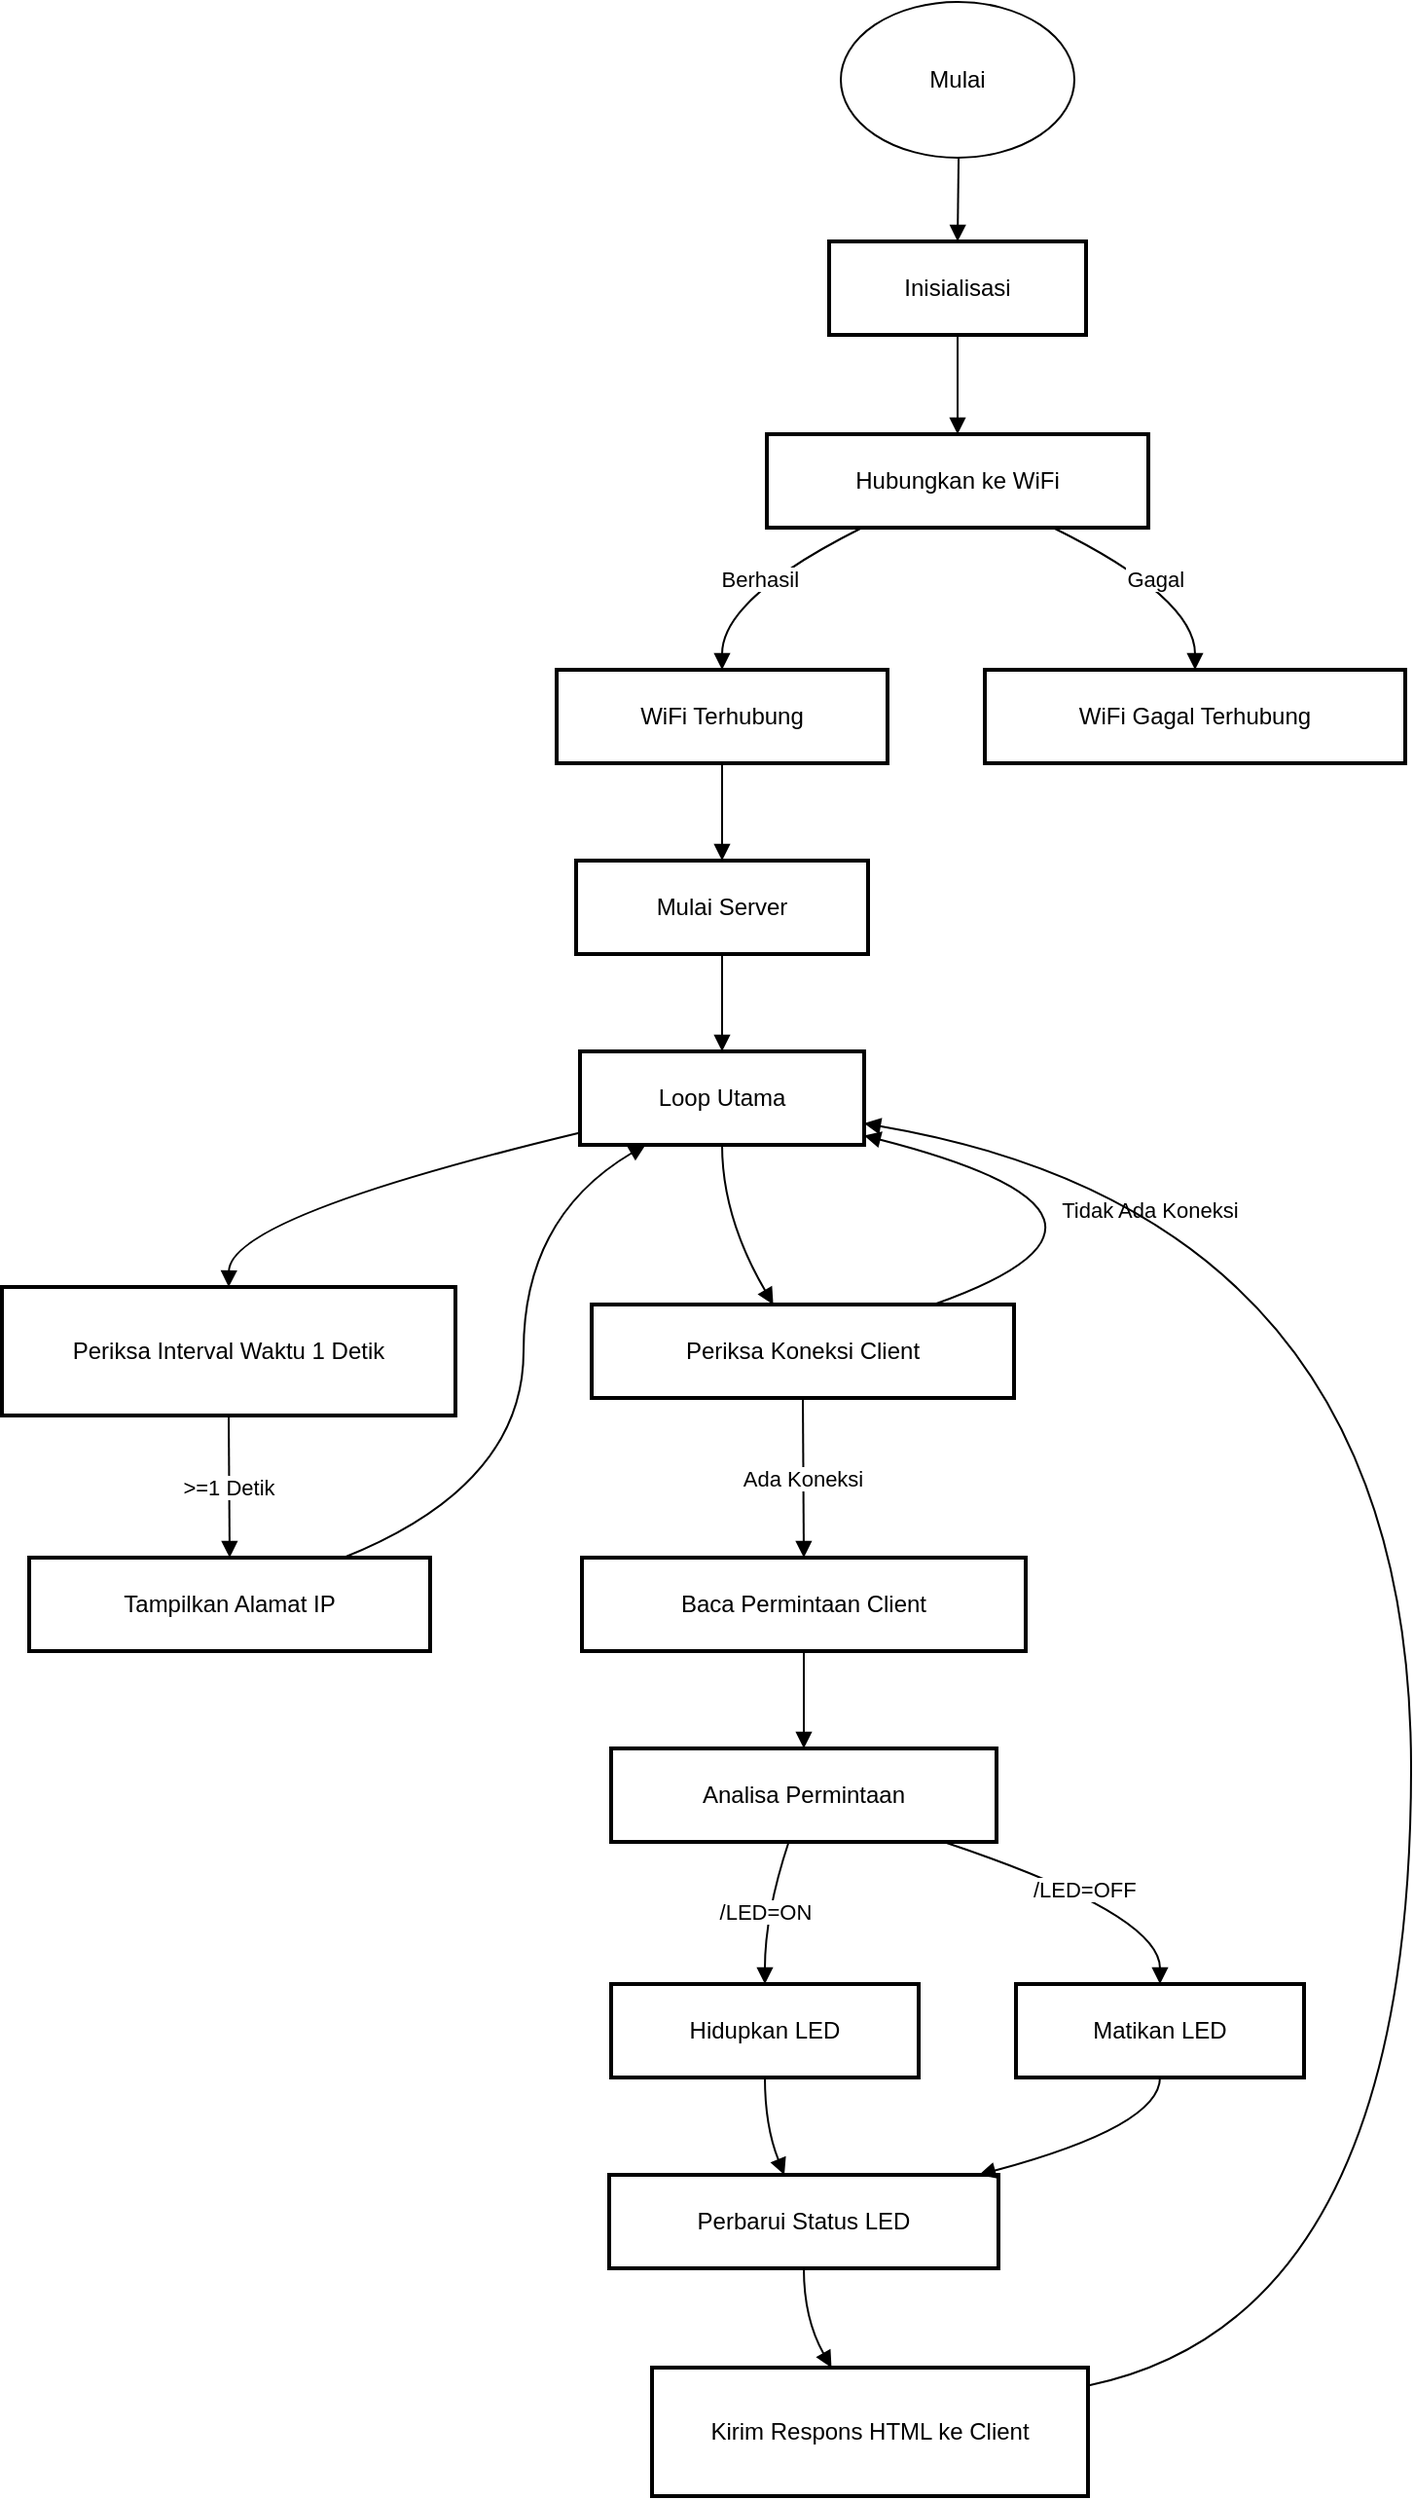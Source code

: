 <mxfile version="24.8.6">
  <diagram name="Page-1" id="M3DEPpG2RI8Rqp9_b_BL">
    <mxGraphModel dx="1050" dy="1622" grid="1" gridSize="10" guides="1" tooltips="1" connect="1" arrows="1" fold="1" page="1" pageScale="1" pageWidth="850" pageHeight="1100" math="0" shadow="0">
      <root>
        <mxCell id="0" />
        <mxCell id="1" parent="0" />
        <mxCell id="tUMnbCgy8neXQ2kqaqEt-2" value="Inisialisasi" style="whiteSpace=wrap;strokeWidth=2;" vertex="1" parent="1">
          <mxGeometry x="445" y="103" width="132" height="48" as="geometry" />
        </mxCell>
        <mxCell id="tUMnbCgy8neXQ2kqaqEt-3" value="Hubungkan ke WiFi" style="whiteSpace=wrap;strokeWidth=2;" vertex="1" parent="1">
          <mxGeometry x="413" y="202" width="196" height="48" as="geometry" />
        </mxCell>
        <mxCell id="tUMnbCgy8neXQ2kqaqEt-4" value="WiFi Terhubung" style="whiteSpace=wrap;strokeWidth=2;" vertex="1" parent="1">
          <mxGeometry x="305" y="323" width="170" height="48" as="geometry" />
        </mxCell>
        <mxCell id="tUMnbCgy8neXQ2kqaqEt-5" value="WiFi Gagal Terhubung" style="whiteSpace=wrap;strokeWidth=2;" vertex="1" parent="1">
          <mxGeometry x="525" y="323" width="216" height="48" as="geometry" />
        </mxCell>
        <mxCell id="tUMnbCgy8neXQ2kqaqEt-6" value="Mulai Server" style="whiteSpace=wrap;strokeWidth=2;" vertex="1" parent="1">
          <mxGeometry x="315" y="421" width="150" height="48" as="geometry" />
        </mxCell>
        <mxCell id="tUMnbCgy8neXQ2kqaqEt-7" value="Loop Utama" style="whiteSpace=wrap;strokeWidth=2;" vertex="1" parent="1">
          <mxGeometry x="317" y="519" width="146" height="48" as="geometry" />
        </mxCell>
        <mxCell id="tUMnbCgy8neXQ2kqaqEt-8" value="Periksa Interval Waktu 1 Detik" style="whiteSpace=wrap;strokeWidth=2;" vertex="1" parent="1">
          <mxGeometry x="20" y="640" width="233" height="66" as="geometry" />
        </mxCell>
        <mxCell id="tUMnbCgy8neXQ2kqaqEt-9" value="Tampilkan Alamat IP" style="whiteSpace=wrap;strokeWidth=2;" vertex="1" parent="1">
          <mxGeometry x="34" y="779" width="206" height="48" as="geometry" />
        </mxCell>
        <mxCell id="tUMnbCgy8neXQ2kqaqEt-10" value="Periksa Koneksi Client" style="whiteSpace=wrap;strokeWidth=2;" vertex="1" parent="1">
          <mxGeometry x="323" y="649" width="217" height="48" as="geometry" />
        </mxCell>
        <mxCell id="tUMnbCgy8neXQ2kqaqEt-11" value="Baca Permintaan Client" style="whiteSpace=wrap;strokeWidth=2;" vertex="1" parent="1">
          <mxGeometry x="318" y="779" width="228" height="48" as="geometry" />
        </mxCell>
        <mxCell id="tUMnbCgy8neXQ2kqaqEt-12" value="Analisa Permintaan" style="whiteSpace=wrap;strokeWidth=2;" vertex="1" parent="1">
          <mxGeometry x="333" y="877" width="198" height="48" as="geometry" />
        </mxCell>
        <mxCell id="tUMnbCgy8neXQ2kqaqEt-13" value="Hidupkan LED" style="whiteSpace=wrap;strokeWidth=2;" vertex="1" parent="1">
          <mxGeometry x="333" y="998" width="158" height="48" as="geometry" />
        </mxCell>
        <mxCell id="tUMnbCgy8neXQ2kqaqEt-14" value="Matikan LED" style="whiteSpace=wrap;strokeWidth=2;" vertex="1" parent="1">
          <mxGeometry x="541" y="998" width="148" height="48" as="geometry" />
        </mxCell>
        <mxCell id="tUMnbCgy8neXQ2kqaqEt-15" value="Perbarui Status LED" style="whiteSpace=wrap;strokeWidth=2;" vertex="1" parent="1">
          <mxGeometry x="332" y="1096" width="200" height="48" as="geometry" />
        </mxCell>
        <mxCell id="tUMnbCgy8neXQ2kqaqEt-16" value="Kirim Respons HTML ke Client" style="whiteSpace=wrap;strokeWidth=2;" vertex="1" parent="1">
          <mxGeometry x="354" y="1195" width="224" height="66" as="geometry" />
        </mxCell>
        <mxCell id="tUMnbCgy8neXQ2kqaqEt-17" value="" style="curved=1;startArrow=none;endArrow=block;exitX=0.51;exitY=1.01;entryX=0.5;entryY=0.01;rounded=0;" edge="1" parent="1" target="tUMnbCgy8neXQ2kqaqEt-2">
          <mxGeometry relative="1" as="geometry">
            <Array as="points" />
            <mxPoint x="511.608" y="53" as="sourcePoint" />
          </mxGeometry>
        </mxCell>
        <mxCell id="tUMnbCgy8neXQ2kqaqEt-18" value="" style="curved=1;startArrow=none;endArrow=block;exitX=0.5;exitY=1.02;entryX=0.5;entryY=0;rounded=0;" edge="1" parent="1" source="tUMnbCgy8neXQ2kqaqEt-2" target="tUMnbCgy8neXQ2kqaqEt-3">
          <mxGeometry relative="1" as="geometry">
            <Array as="points" />
          </mxGeometry>
        </mxCell>
        <mxCell id="tUMnbCgy8neXQ2kqaqEt-19" value="Berhasil" style="curved=1;startArrow=none;endArrow=block;exitX=0.25;exitY=1;entryX=0.5;entryY=-0.01;rounded=0;" edge="1" parent="1" source="tUMnbCgy8neXQ2kqaqEt-3" target="tUMnbCgy8neXQ2kqaqEt-4">
          <mxGeometry relative="1" as="geometry">
            <Array as="points">
              <mxPoint x="390" y="286" />
            </Array>
          </mxGeometry>
        </mxCell>
        <mxCell id="tUMnbCgy8neXQ2kqaqEt-20" value="Gagal" style="curved=1;startArrow=none;endArrow=block;exitX=0.75;exitY=1;entryX=0.5;entryY=-0.01;rounded=0;" edge="1" parent="1" source="tUMnbCgy8neXQ2kqaqEt-3" target="tUMnbCgy8neXQ2kqaqEt-5">
          <mxGeometry relative="1" as="geometry">
            <Array as="points">
              <mxPoint x="633" y="286" />
            </Array>
          </mxGeometry>
        </mxCell>
        <mxCell id="tUMnbCgy8neXQ2kqaqEt-21" value="" style="curved=1;startArrow=none;endArrow=block;exitX=0.5;exitY=1;entryX=0.5;entryY=0;rounded=0;" edge="1" parent="1" source="tUMnbCgy8neXQ2kqaqEt-4" target="tUMnbCgy8neXQ2kqaqEt-6">
          <mxGeometry relative="1" as="geometry">
            <Array as="points" />
          </mxGeometry>
        </mxCell>
        <mxCell id="tUMnbCgy8neXQ2kqaqEt-22" value="" style="curved=1;startArrow=none;endArrow=block;exitX=0.5;exitY=1.01;entryX=0.5;entryY=0.01;rounded=0;" edge="1" parent="1" source="tUMnbCgy8neXQ2kqaqEt-6" target="tUMnbCgy8neXQ2kqaqEt-7">
          <mxGeometry relative="1" as="geometry">
            <Array as="points" />
          </mxGeometry>
        </mxCell>
        <mxCell id="tUMnbCgy8neXQ2kqaqEt-23" value="" style="curved=1;startArrow=none;endArrow=block;exitX=0;exitY=0.87;entryX=0.5;entryY=0;rounded=0;" edge="1" parent="1" source="tUMnbCgy8neXQ2kqaqEt-7" target="tUMnbCgy8neXQ2kqaqEt-8">
          <mxGeometry relative="1" as="geometry">
            <Array as="points">
              <mxPoint x="137" y="604" />
            </Array>
          </mxGeometry>
        </mxCell>
        <mxCell id="tUMnbCgy8neXQ2kqaqEt-24" value="&gt;=1 Detik" style="curved=1;startArrow=none;endArrow=block;exitX=0.5;exitY=1;entryX=0.5;entryY=-0.01;rounded=0;" edge="1" parent="1" source="tUMnbCgy8neXQ2kqaqEt-8" target="tUMnbCgy8neXQ2kqaqEt-9">
          <mxGeometry relative="1" as="geometry">
            <Array as="points" />
          </mxGeometry>
        </mxCell>
        <mxCell id="tUMnbCgy8neXQ2kqaqEt-25" value="" style="curved=1;startArrow=none;endArrow=block;exitX=0.79;exitY=-0.01;entryX=0.22;entryY=1.02;rounded=0;" edge="1" parent="1" source="tUMnbCgy8neXQ2kqaqEt-9" target="tUMnbCgy8neXQ2kqaqEt-7">
          <mxGeometry relative="1" as="geometry">
            <Array as="points">
              <mxPoint x="288" y="742" />
              <mxPoint x="288" y="604" />
            </Array>
          </mxGeometry>
        </mxCell>
        <mxCell id="tUMnbCgy8neXQ2kqaqEt-26" value="" style="curved=1;startArrow=none;endArrow=block;exitX=0.5;exitY=1.02;entryX=0.43;entryY=0;rounded=0;" edge="1" parent="1" source="tUMnbCgy8neXQ2kqaqEt-7" target="tUMnbCgy8neXQ2kqaqEt-10">
          <mxGeometry relative="1" as="geometry">
            <Array as="points">
              <mxPoint x="390" y="604" />
            </Array>
          </mxGeometry>
        </mxCell>
        <mxCell id="tUMnbCgy8neXQ2kqaqEt-27" value="Ada Koneksi" style="curved=1;startArrow=none;endArrow=block;exitX=0.5;exitY=1.01;entryX=0.5;entryY=-0.01;rounded=0;" edge="1" parent="1" source="tUMnbCgy8neXQ2kqaqEt-10" target="tUMnbCgy8neXQ2kqaqEt-11">
          <mxGeometry relative="1" as="geometry">
            <Array as="points" />
          </mxGeometry>
        </mxCell>
        <mxCell id="tUMnbCgy8neXQ2kqaqEt-28" value="Tidak Ada Koneksi" style="curved=1;startArrow=none;endArrow=block;exitX=0.81;exitY=0;entryX=1;entryY=0.9;rounded=0;" edge="1" parent="1" source="tUMnbCgy8neXQ2kqaqEt-10" target="tUMnbCgy8neXQ2kqaqEt-7">
          <mxGeometry relative="1" as="geometry">
            <Array as="points">
              <mxPoint x="626" y="604" />
            </Array>
          </mxGeometry>
        </mxCell>
        <mxCell id="tUMnbCgy8neXQ2kqaqEt-29" value="" style="curved=1;startArrow=none;endArrow=block;exitX=0.5;exitY=1;entryX=0.5;entryY=0;rounded=0;" edge="1" parent="1" source="tUMnbCgy8neXQ2kqaqEt-11" target="tUMnbCgy8neXQ2kqaqEt-12">
          <mxGeometry relative="1" as="geometry">
            <Array as="points" />
          </mxGeometry>
        </mxCell>
        <mxCell id="tUMnbCgy8neXQ2kqaqEt-30" value="/LED=ON" style="curved=1;startArrow=none;endArrow=block;exitX=0.46;exitY=1.01;entryX=0.5;entryY=0;rounded=0;" edge="1" parent="1" source="tUMnbCgy8neXQ2kqaqEt-12" target="tUMnbCgy8neXQ2kqaqEt-13">
          <mxGeometry relative="1" as="geometry">
            <Array as="points">
              <mxPoint x="412" y="962" />
            </Array>
          </mxGeometry>
        </mxCell>
        <mxCell id="tUMnbCgy8neXQ2kqaqEt-31" value="/LED=OFF" style="curved=1;startArrow=none;endArrow=block;exitX=0.87;exitY=1.01;entryX=0.5;entryY=0;rounded=0;" edge="1" parent="1" source="tUMnbCgy8neXQ2kqaqEt-12" target="tUMnbCgy8neXQ2kqaqEt-14">
          <mxGeometry relative="1" as="geometry">
            <Array as="points">
              <mxPoint x="615" y="962" />
            </Array>
          </mxGeometry>
        </mxCell>
        <mxCell id="tUMnbCgy8neXQ2kqaqEt-32" value="" style="curved=1;startArrow=none;endArrow=block;exitX=0.5;exitY=1;entryX=0.45;entryY=0;rounded=0;" edge="1" parent="1" source="tUMnbCgy8neXQ2kqaqEt-13" target="tUMnbCgy8neXQ2kqaqEt-15">
          <mxGeometry relative="1" as="geometry">
            <Array as="points">
              <mxPoint x="412" y="1071" />
            </Array>
          </mxGeometry>
        </mxCell>
        <mxCell id="tUMnbCgy8neXQ2kqaqEt-33" value="" style="curved=1;startArrow=none;endArrow=block;exitX=0.5;exitY=1;entryX=0.95;entryY=0;rounded=0;" edge="1" parent="1" source="tUMnbCgy8neXQ2kqaqEt-14" target="tUMnbCgy8neXQ2kqaqEt-15">
          <mxGeometry relative="1" as="geometry">
            <Array as="points">
              <mxPoint x="615" y="1071" />
            </Array>
          </mxGeometry>
        </mxCell>
        <mxCell id="tUMnbCgy8neXQ2kqaqEt-34" value="" style="curved=1;startArrow=none;endArrow=block;exitX=0.5;exitY=1.01;entryX=0.41;entryY=-0.01;rounded=0;" edge="1" parent="1" source="tUMnbCgy8neXQ2kqaqEt-15" target="tUMnbCgy8neXQ2kqaqEt-16">
          <mxGeometry relative="1" as="geometry">
            <Array as="points">
              <mxPoint x="432" y="1170" />
            </Array>
          </mxGeometry>
        </mxCell>
        <mxCell id="tUMnbCgy8neXQ2kqaqEt-35" value="" style="curved=1;startArrow=none;endArrow=block;exitX=1;exitY=0.14;entryX=1;entryY=0.77;rounded=0;" edge="1" parent="1" source="tUMnbCgy8neXQ2kqaqEt-16" target="tUMnbCgy8neXQ2kqaqEt-7">
          <mxGeometry relative="1" as="geometry">
            <Array as="points">
              <mxPoint x="744" y="1170" />
              <mxPoint x="744" y="604" />
            </Array>
          </mxGeometry>
        </mxCell>
        <mxCell id="tUMnbCgy8neXQ2kqaqEt-36" value="Mulai" style="ellipse;whiteSpace=wrap;html=1;" vertex="1" parent="1">
          <mxGeometry x="451" y="-20" width="120" height="80" as="geometry" />
        </mxCell>
      </root>
    </mxGraphModel>
  </diagram>
</mxfile>
